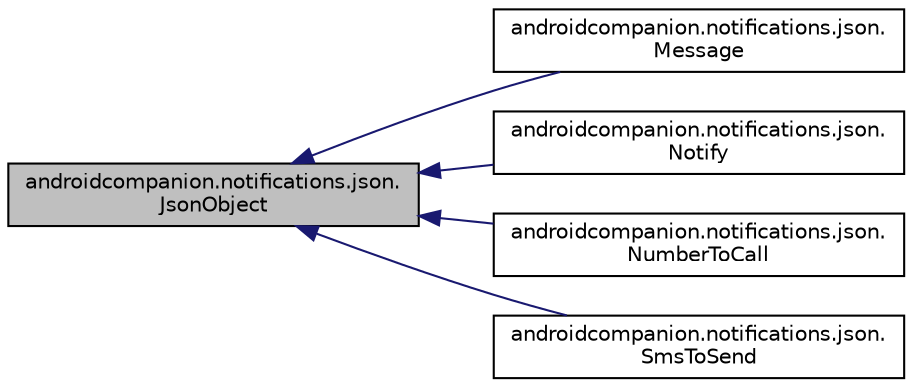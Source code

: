 digraph "androidcompanion.notifications.json.JsonObject"
{
  edge [fontname="Helvetica",fontsize="10",labelfontname="Helvetica",labelfontsize="10"];
  node [fontname="Helvetica",fontsize="10",shape=record];
  rankdir="LR";
  Node0 [label="androidcompanion.notifications.json.\lJsonObject",height=0.2,width=0.4,color="black", fillcolor="grey75", style="filled", fontcolor="black"];
  Node0 -> Node1 [dir="back",color="midnightblue",fontsize="10",style="solid",fontname="Helvetica"];
  Node1 [label="androidcompanion.notifications.json.\lMessage",height=0.2,width=0.4,color="black", fillcolor="white", style="filled",URL="$classandroidcompanion_1_1notifications_1_1json_1_1_message.html"];
  Node0 -> Node2 [dir="back",color="midnightblue",fontsize="10",style="solid",fontname="Helvetica"];
  Node2 [label="androidcompanion.notifications.json.\lNotify",height=0.2,width=0.4,color="black", fillcolor="white", style="filled",URL="$classandroidcompanion_1_1notifications_1_1json_1_1_notify.html"];
  Node0 -> Node3 [dir="back",color="midnightblue",fontsize="10",style="solid",fontname="Helvetica"];
  Node3 [label="androidcompanion.notifications.json.\lNumberToCall",height=0.2,width=0.4,color="black", fillcolor="white", style="filled",URL="$classandroidcompanion_1_1notifications_1_1json_1_1_number_to_call.html"];
  Node0 -> Node4 [dir="back",color="midnightblue",fontsize="10",style="solid",fontname="Helvetica"];
  Node4 [label="androidcompanion.notifications.json.\lSmsToSend",height=0.2,width=0.4,color="black", fillcolor="white", style="filled",URL="$classandroidcompanion_1_1notifications_1_1json_1_1_sms_to_send.html"];
}
